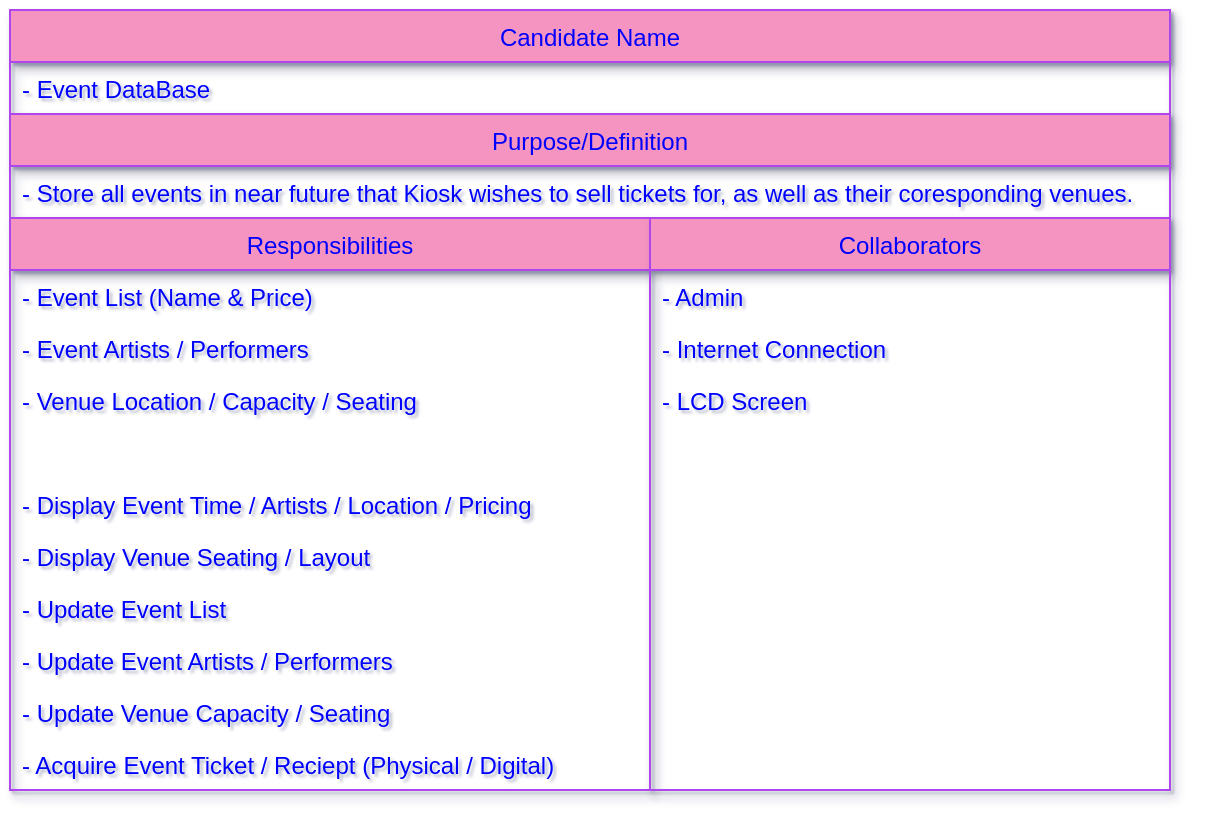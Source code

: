<mxfile>
    <diagram id="WthTddk2DgIaLHmjtl6S" name="Page-1">
        <mxGraphModel dx="1983" dy="1325" grid="1" gridSize="10" guides="1" tooltips="1" connect="1" arrows="1" fold="1" page="1" pageScale="1" pageWidth="1600" pageHeight="1200" background="none" math="0" shadow="1">
            <root>
                <mxCell id="0"/>
                <mxCell id="1" parent="0"/>
                <mxCell id="67" value="Candidate Name" style="swimlane;fontStyle=0;childLayout=stackLayout;horizontal=1;startSize=26;horizontalStack=0;resizeParent=1;resizeParentMax=0;resizeLast=0;collapsible=1;marginBottom=0;rounded=0;sketch=0;strokeColor=#AF45ED;fillColor=#F694C1;fontColor=#0000FF;shadow=1;" vertex="1" parent="1">
                    <mxGeometry x="510" y="405" width="580" height="52" as="geometry"/>
                </mxCell>
                <mxCell id="68" value="- Event DataBase" style="text;strokeColor=none;fillColor=none;align=left;verticalAlign=top;spacingLeft=4;spacingRight=4;overflow=hidden;rotatable=0;points=[[0,0.5],[1,0.5]];portConstraint=eastwest;fontColor=#0000FF;shadow=1;" vertex="1" parent="67">
                    <mxGeometry y="26" width="580" height="26" as="geometry"/>
                </mxCell>
                <mxCell id="69" value="Purpose/Definition" style="swimlane;fontStyle=0;childLayout=stackLayout;horizontal=1;startSize=26;horizontalStack=0;resizeParent=1;resizeParentMax=0;resizeLast=0;collapsible=1;marginBottom=0;rounded=0;sketch=0;strokeColor=#AF45ED;fillColor=#F694C1;fontColor=#0000FF;shadow=1;" vertex="1" parent="1">
                    <mxGeometry x="510" y="457" width="580" height="52" as="geometry"/>
                </mxCell>
                <mxCell id="70" value="- Store all events in near future that Kiosk wishes to sell tickets for, as well as their coresponding venues." style="text;strokeColor=none;fillColor=none;align=left;verticalAlign=top;spacingLeft=4;spacingRight=4;overflow=hidden;rotatable=0;points=[[0,0.5],[1,0.5]];portConstraint=eastwest;fontColor=#0000FF;shadow=1;" vertex="1" parent="69">
                    <mxGeometry y="26" width="580" height="26" as="geometry"/>
                </mxCell>
                <mxCell id="71" value="Responsibilities" style="swimlane;fontStyle=0;childLayout=stackLayout;horizontal=1;startSize=26;horizontalStack=0;resizeParent=1;resizeParentMax=0;resizeLast=0;collapsible=1;marginBottom=0;rounded=0;sketch=0;strokeColor=#AF45ED;fillColor=#F694C1;fontColor=#0000FF;shadow=1;" vertex="1" parent="1">
                    <mxGeometry x="510" y="509" width="320" height="286" as="geometry"/>
                </mxCell>
                <mxCell id="72" value="- Event List (Name &amp; Price)" style="text;strokeColor=none;fillColor=none;align=left;verticalAlign=top;spacingLeft=4;spacingRight=4;overflow=hidden;rotatable=0;points=[[0,0.5],[1,0.5]];portConstraint=eastwest;fontColor=#0000FF;shadow=1;" vertex="1" parent="71">
                    <mxGeometry y="26" width="320" height="26" as="geometry"/>
                </mxCell>
                <mxCell id="74" value="- Event Artists / Performers" style="text;strokeColor=none;fillColor=none;align=left;verticalAlign=top;spacingLeft=4;spacingRight=4;overflow=hidden;rotatable=0;points=[[0,0.5],[1,0.5]];portConstraint=eastwest;fontColor=#0000FF;shadow=1;" vertex="1" parent="71">
                    <mxGeometry y="52" width="320" height="26" as="geometry"/>
                </mxCell>
                <mxCell id="73" value="- Venue Location / Capacity / Seating" style="text;strokeColor=none;fillColor=none;align=left;verticalAlign=top;spacingLeft=4;spacingRight=4;overflow=hidden;rotatable=0;points=[[0,0.5],[1,0.5]];portConstraint=eastwest;fontColor=#0000FF;shadow=1;" vertex="1" parent="71">
                    <mxGeometry y="78" width="320" height="26" as="geometry"/>
                </mxCell>
                <mxCell id="135" value=" " style="text;strokeColor=none;fillColor=none;align=left;verticalAlign=top;spacingLeft=4;spacingRight=4;overflow=hidden;rotatable=0;points=[[0,0.5],[1,0.5]];portConstraint=eastwest;fontColor=#0000FF;shadow=1;" vertex="1" parent="71">
                    <mxGeometry y="104" width="320" height="26" as="geometry"/>
                </mxCell>
                <mxCell id="134" value="- Display Event Time / Artists / Location / Pricing" style="text;strokeColor=none;fillColor=none;align=left;verticalAlign=top;spacingLeft=4;spacingRight=4;overflow=hidden;rotatable=0;points=[[0,0.5],[1,0.5]];portConstraint=eastwest;fontColor=#0000FF;shadow=1;" vertex="1" parent="71">
                    <mxGeometry y="130" width="320" height="26" as="geometry"/>
                </mxCell>
                <mxCell id="75" value="- Display Venue Seating / Layout" style="text;strokeColor=none;fillColor=none;align=left;verticalAlign=top;spacingLeft=4;spacingRight=4;overflow=hidden;rotatable=0;points=[[0,0.5],[1,0.5]];portConstraint=eastwest;fontColor=#0000FF;shadow=1;" vertex="1" parent="71">
                    <mxGeometry y="156" width="320" height="26" as="geometry"/>
                </mxCell>
                <mxCell id="76" value="- Update Event List" style="text;strokeColor=none;fillColor=none;align=left;verticalAlign=top;spacingLeft=4;spacingRight=4;overflow=hidden;rotatable=0;points=[[0,0.5],[1,0.5]];portConstraint=eastwest;fontColor=#0000FF;shadow=1;" vertex="1" parent="71">
                    <mxGeometry y="182" width="320" height="26" as="geometry"/>
                </mxCell>
                <mxCell id="77" value="- Update Event Artists / Performers" style="text;strokeColor=none;fillColor=none;align=left;verticalAlign=top;spacingLeft=4;spacingRight=4;overflow=hidden;rotatable=0;points=[[0,0.5],[1,0.5]];portConstraint=eastwest;fontColor=#0000FF;shadow=1;" vertex="1" parent="71">
                    <mxGeometry y="208" width="320" height="26" as="geometry"/>
                </mxCell>
                <mxCell id="78" value="- Update Venue Capacity / Seating" style="text;strokeColor=none;fillColor=none;align=left;verticalAlign=top;spacingLeft=4;spacingRight=4;overflow=hidden;rotatable=0;points=[[0,0.5],[1,0.5]];portConstraint=eastwest;fontColor=#0000FF;shadow=1;" vertex="1" parent="71">
                    <mxGeometry y="234" width="320" height="26" as="geometry"/>
                </mxCell>
                <mxCell id="129" value="- Acquire Event Ticket / Reciept (Physical / Digital)" style="text;strokeColor=none;fillColor=none;align=left;verticalAlign=top;spacingLeft=4;spacingRight=4;overflow=hidden;rotatable=0;points=[[0,0.5],[1,0.5]];portConstraint=eastwest;fontColor=#0000FF;shadow=1;" vertex="1" parent="71">
                    <mxGeometry y="260" width="320" height="26" as="geometry"/>
                </mxCell>
                <mxCell id="81" value="Collaborators" style="swimlane;fontStyle=0;childLayout=stackLayout;horizontal=1;startSize=26;horizontalStack=0;resizeParent=1;resizeParentMax=0;resizeLast=0;collapsible=1;marginBottom=0;rounded=0;sketch=0;strokeColor=#AF45ED;fillColor=#F694C1;fontColor=#0000FF;shadow=1;" vertex="1" parent="1">
                    <mxGeometry x="830" y="509" width="260" height="286" as="geometry"/>
                </mxCell>
                <mxCell id="89" value="- Admin" style="text;strokeColor=none;fillColor=none;align=left;verticalAlign=top;spacingLeft=4;spacingRight=4;overflow=hidden;rotatable=0;points=[[0,0.5],[1,0.5]];portConstraint=eastwest;fontColor=#0000FF;shadow=1;" vertex="1" parent="81">
                    <mxGeometry y="26" width="260" height="26" as="geometry"/>
                </mxCell>
                <mxCell id="90" value="- Internet Connection" style="text;strokeColor=none;fillColor=none;align=left;verticalAlign=top;spacingLeft=4;spacingRight=4;overflow=hidden;rotatable=0;points=[[0,0.5],[1,0.5]];portConstraint=eastwest;fontColor=#0000FF;shadow=1;" vertex="1" parent="81">
                    <mxGeometry y="52" width="260" height="26" as="geometry"/>
                </mxCell>
                <mxCell id="82" value="- LCD Screen " style="text;strokeColor=none;fillColor=none;align=left;verticalAlign=top;spacingLeft=4;spacingRight=4;overflow=hidden;rotatable=0;points=[[0,0.5],[1,0.5]];portConstraint=eastwest;fontColor=#0000FF;shadow=1;" vertex="1" parent="81">
                    <mxGeometry y="78" width="260" height="26" as="geometry"/>
                </mxCell>
                <mxCell id="92" value=" " style="text;strokeColor=none;fillColor=none;align=left;verticalAlign=top;spacingLeft=4;spacingRight=4;overflow=hidden;rotatable=0;points=[[0,0.5],[1,0.5]];portConstraint=eastwest;fontColor=#0000FF;shadow=1;" vertex="1" parent="81">
                    <mxGeometry y="104" width="260" height="26" as="geometry"/>
                </mxCell>
                <mxCell id="93" value=" " style="text;strokeColor=none;fillColor=none;align=left;verticalAlign=top;spacingLeft=4;spacingRight=4;overflow=hidden;rotatable=0;points=[[0,0.5],[1,0.5]];portConstraint=eastwest;fontColor=#0000FF;shadow=1;" vertex="1" parent="81">
                    <mxGeometry y="130" width="260" height="26" as="geometry"/>
                </mxCell>
                <mxCell id="94" value=" " style="text;strokeColor=none;fillColor=none;align=left;verticalAlign=top;spacingLeft=4;spacingRight=4;overflow=hidden;rotatable=0;points=[[0,0.5],[1,0.5]];portConstraint=eastwest;fontColor=#0000FF;shadow=1;" vertex="1" parent="81">
                    <mxGeometry y="156" width="260" height="26" as="geometry"/>
                </mxCell>
                <mxCell id="95" value=" " style="text;strokeColor=none;fillColor=none;align=left;verticalAlign=top;spacingLeft=4;spacingRight=4;overflow=hidden;rotatable=0;points=[[0,0.5],[1,0.5]];portConstraint=eastwest;fontColor=#0000FF;shadow=1;" vertex="1" parent="81">
                    <mxGeometry y="182" width="260" height="26" as="geometry"/>
                </mxCell>
                <mxCell id="96" value=" " style="text;strokeColor=none;fillColor=none;align=left;verticalAlign=top;spacingLeft=4;spacingRight=4;overflow=hidden;rotatable=0;points=[[0,0.5],[1,0.5]];portConstraint=eastwest;fontColor=#0000FF;shadow=1;" vertex="1" parent="81">
                    <mxGeometry y="208" width="260" height="26" as="geometry"/>
                </mxCell>
                <mxCell id="128" value=" " style="text;strokeColor=none;fillColor=none;align=left;verticalAlign=top;spacingLeft=4;spacingRight=4;overflow=hidden;rotatable=0;points=[[0,0.5],[1,0.5]];portConstraint=eastwest;fontColor=#0000FF;shadow=1;" vertex="1" parent="81">
                    <mxGeometry y="234" width="260" height="26" as="geometry"/>
                </mxCell>
                <mxCell id="136" value=" " style="text;strokeColor=none;fillColor=none;align=left;verticalAlign=top;spacingLeft=4;spacingRight=4;overflow=hidden;rotatable=0;points=[[0,0.5],[1,0.5]];portConstraint=eastwest;fontColor=#0000FF;shadow=1;" vertex="1" parent="81">
                    <mxGeometry y="260" width="260" height="26" as="geometry"/>
                </mxCell>
                <mxCell id="91" style="edgeStyle=orthogonalEdgeStyle;curved=0;rounded=1;sketch=0;orthogonalLoop=1;jettySize=auto;html=1;exitX=1;exitY=0.5;exitDx=0;exitDy=0;fontColor=#0000FF;strokeColor=#60E696;fillColor=#F694C1;shadow=1;" edge="1" parent="81">
                    <mxGeometry relative="1" as="geometry">
                        <mxPoint x="260" y="65" as="sourcePoint"/>
                        <mxPoint x="260" y="65" as="targetPoint"/>
                    </mxGeometry>
                </mxCell>
            </root>
        </mxGraphModel>
    </diagram>
</mxfile>